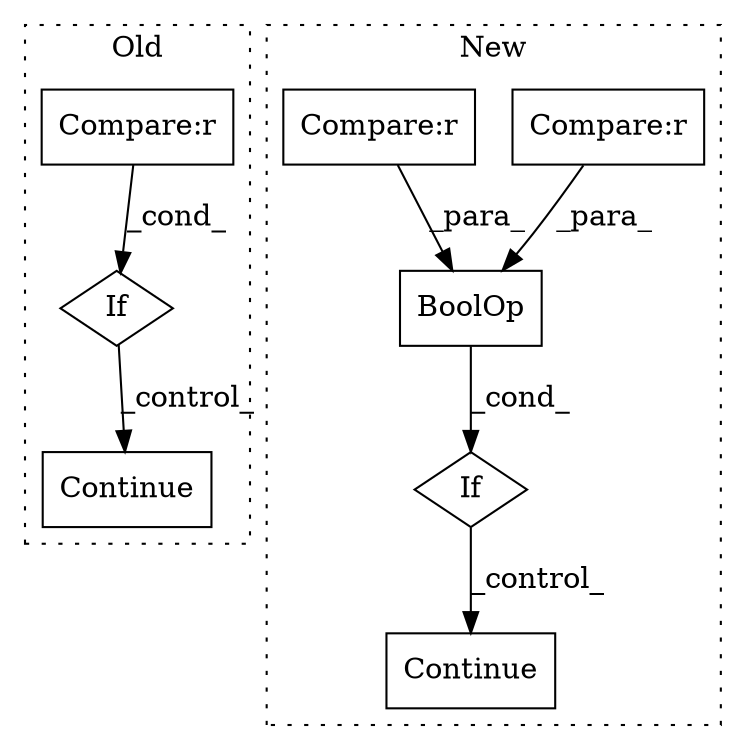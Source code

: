 digraph G {
subgraph cluster0 {
1 [label="Continue" a="43" s="1700" l="8" shape="box"];
4 [label="If" a="96" s="1654" l="3" shape="diamond"];
8 [label="Compare:r" a="40" s="1657" l="25" shape="box"];
label = "Old";
style="dotted";
}
subgraph cluster1 {
2 [label="BoolOp" a="72" s="1643" l="34" shape="box"];
3 [label="If" a="96" s="1640" l="3" shape="diamond"];
5 [label="Compare:r" a="40" s="1643" l="15" shape="box"];
6 [label="Compare:r" a="40" s="1662" l="15" shape="box"];
7 [label="Continue" a="43" s="1695" l="8" shape="box"];
label = "New";
style="dotted";
}
2 -> 3 [label="_cond_"];
3 -> 7 [label="_control_"];
4 -> 1 [label="_control_"];
5 -> 2 [label="_para_"];
6 -> 2 [label="_para_"];
8 -> 4 [label="_cond_"];
}